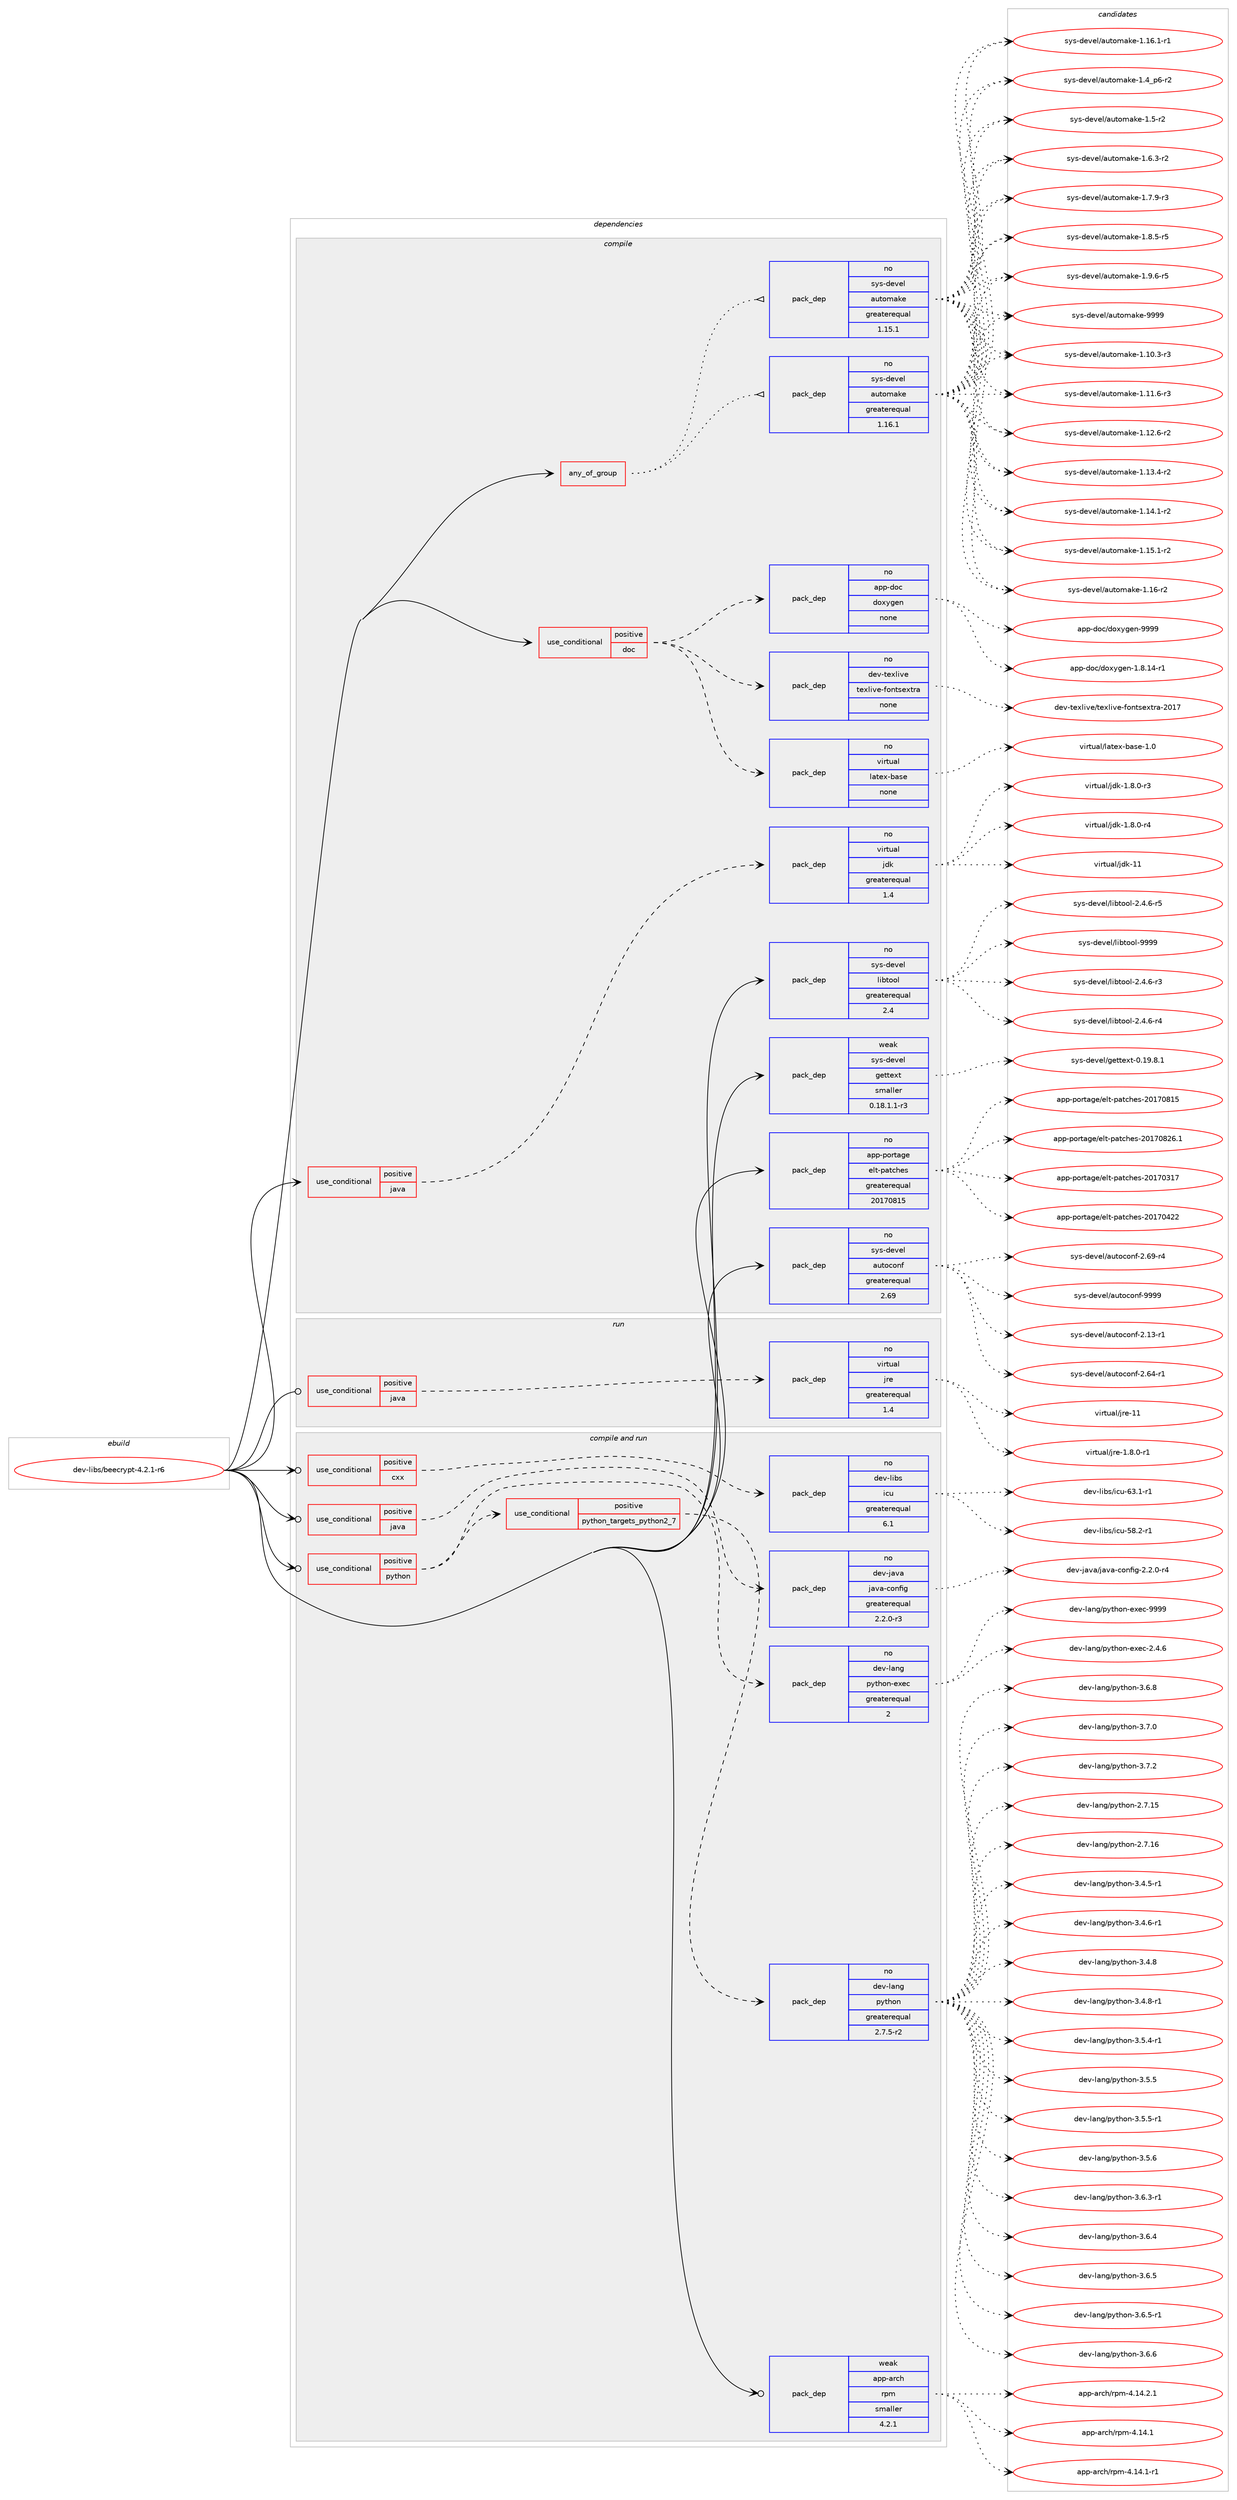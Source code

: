 digraph prolog {

# *************
# Graph options
# *************

newrank=true;
concentrate=true;
compound=true;
graph [rankdir=LR,fontname=Helvetica,fontsize=10,ranksep=1.5];#, ranksep=2.5, nodesep=0.2];
edge  [arrowhead=vee];
node  [fontname=Helvetica,fontsize=10];

# **********
# The ebuild
# **********

subgraph cluster_leftcol {
color=gray;
rank=same;
label=<<i>ebuild</i>>;
id [label="dev-libs/beecrypt-4.2.1-r6", color=red, width=4, href="../dev-libs/beecrypt-4.2.1-r6.svg"];
}

# ****************
# The dependencies
# ****************

subgraph cluster_midcol {
color=gray;
label=<<i>dependencies</i>>;
subgraph cluster_compile {
fillcolor="#eeeeee";
style=filled;
label=<<i>compile</i>>;
subgraph any22102 {
dependency1364269 [label=<<TABLE BORDER="0" CELLBORDER="1" CELLSPACING="0" CELLPADDING="4"><TR><TD CELLPADDING="10">any_of_group</TD></TR></TABLE>>, shape=none, color=red];subgraph pack976356 {
dependency1364270 [label=<<TABLE BORDER="0" CELLBORDER="1" CELLSPACING="0" CELLPADDING="4" WIDTH="220"><TR><TD ROWSPAN="6" CELLPADDING="30">pack_dep</TD></TR><TR><TD WIDTH="110">no</TD></TR><TR><TD>sys-devel</TD></TR><TR><TD>automake</TD></TR><TR><TD>greaterequal</TD></TR><TR><TD>1.16.1</TD></TR></TABLE>>, shape=none, color=blue];
}
dependency1364269:e -> dependency1364270:w [weight=20,style="dotted",arrowhead="oinv"];
subgraph pack976357 {
dependency1364271 [label=<<TABLE BORDER="0" CELLBORDER="1" CELLSPACING="0" CELLPADDING="4" WIDTH="220"><TR><TD ROWSPAN="6" CELLPADDING="30">pack_dep</TD></TR><TR><TD WIDTH="110">no</TD></TR><TR><TD>sys-devel</TD></TR><TR><TD>automake</TD></TR><TR><TD>greaterequal</TD></TR><TR><TD>1.15.1</TD></TR></TABLE>>, shape=none, color=blue];
}
dependency1364269:e -> dependency1364271:w [weight=20,style="dotted",arrowhead="oinv"];
}
id:e -> dependency1364269:w [weight=20,style="solid",arrowhead="vee"];
subgraph cond365259 {
dependency1364272 [label=<<TABLE BORDER="0" CELLBORDER="1" CELLSPACING="0" CELLPADDING="4"><TR><TD ROWSPAN="3" CELLPADDING="10">use_conditional</TD></TR><TR><TD>positive</TD></TR><TR><TD>doc</TD></TR></TABLE>>, shape=none, color=red];
subgraph pack976358 {
dependency1364273 [label=<<TABLE BORDER="0" CELLBORDER="1" CELLSPACING="0" CELLPADDING="4" WIDTH="220"><TR><TD ROWSPAN="6" CELLPADDING="30">pack_dep</TD></TR><TR><TD WIDTH="110">no</TD></TR><TR><TD>app-doc</TD></TR><TR><TD>doxygen</TD></TR><TR><TD>none</TD></TR><TR><TD></TD></TR></TABLE>>, shape=none, color=blue];
}
dependency1364272:e -> dependency1364273:w [weight=20,style="dashed",arrowhead="vee"];
subgraph pack976359 {
dependency1364274 [label=<<TABLE BORDER="0" CELLBORDER="1" CELLSPACING="0" CELLPADDING="4" WIDTH="220"><TR><TD ROWSPAN="6" CELLPADDING="30">pack_dep</TD></TR><TR><TD WIDTH="110">no</TD></TR><TR><TD>virtual</TD></TR><TR><TD>latex-base</TD></TR><TR><TD>none</TD></TR><TR><TD></TD></TR></TABLE>>, shape=none, color=blue];
}
dependency1364272:e -> dependency1364274:w [weight=20,style="dashed",arrowhead="vee"];
subgraph pack976360 {
dependency1364275 [label=<<TABLE BORDER="0" CELLBORDER="1" CELLSPACING="0" CELLPADDING="4" WIDTH="220"><TR><TD ROWSPAN="6" CELLPADDING="30">pack_dep</TD></TR><TR><TD WIDTH="110">no</TD></TR><TR><TD>dev-texlive</TD></TR><TR><TD>texlive-fontsextra</TD></TR><TR><TD>none</TD></TR><TR><TD></TD></TR></TABLE>>, shape=none, color=blue];
}
dependency1364272:e -> dependency1364275:w [weight=20,style="dashed",arrowhead="vee"];
}
id:e -> dependency1364272:w [weight=20,style="solid",arrowhead="vee"];
subgraph cond365260 {
dependency1364276 [label=<<TABLE BORDER="0" CELLBORDER="1" CELLSPACING="0" CELLPADDING="4"><TR><TD ROWSPAN="3" CELLPADDING="10">use_conditional</TD></TR><TR><TD>positive</TD></TR><TR><TD>java</TD></TR></TABLE>>, shape=none, color=red];
subgraph pack976361 {
dependency1364277 [label=<<TABLE BORDER="0" CELLBORDER="1" CELLSPACING="0" CELLPADDING="4" WIDTH="220"><TR><TD ROWSPAN="6" CELLPADDING="30">pack_dep</TD></TR><TR><TD WIDTH="110">no</TD></TR><TR><TD>virtual</TD></TR><TR><TD>jdk</TD></TR><TR><TD>greaterequal</TD></TR><TR><TD>1.4</TD></TR></TABLE>>, shape=none, color=blue];
}
dependency1364276:e -> dependency1364277:w [weight=20,style="dashed",arrowhead="vee"];
}
id:e -> dependency1364276:w [weight=20,style="solid",arrowhead="vee"];
subgraph pack976362 {
dependency1364278 [label=<<TABLE BORDER="0" CELLBORDER="1" CELLSPACING="0" CELLPADDING="4" WIDTH="220"><TR><TD ROWSPAN="6" CELLPADDING="30">pack_dep</TD></TR><TR><TD WIDTH="110">no</TD></TR><TR><TD>app-portage</TD></TR><TR><TD>elt-patches</TD></TR><TR><TD>greaterequal</TD></TR><TR><TD>20170815</TD></TR></TABLE>>, shape=none, color=blue];
}
id:e -> dependency1364278:w [weight=20,style="solid",arrowhead="vee"];
subgraph pack976363 {
dependency1364279 [label=<<TABLE BORDER="0" CELLBORDER="1" CELLSPACING="0" CELLPADDING="4" WIDTH="220"><TR><TD ROWSPAN="6" CELLPADDING="30">pack_dep</TD></TR><TR><TD WIDTH="110">no</TD></TR><TR><TD>sys-devel</TD></TR><TR><TD>autoconf</TD></TR><TR><TD>greaterequal</TD></TR><TR><TD>2.69</TD></TR></TABLE>>, shape=none, color=blue];
}
id:e -> dependency1364279:w [weight=20,style="solid",arrowhead="vee"];
subgraph pack976364 {
dependency1364280 [label=<<TABLE BORDER="0" CELLBORDER="1" CELLSPACING="0" CELLPADDING="4" WIDTH="220"><TR><TD ROWSPAN="6" CELLPADDING="30">pack_dep</TD></TR><TR><TD WIDTH="110">no</TD></TR><TR><TD>sys-devel</TD></TR><TR><TD>libtool</TD></TR><TR><TD>greaterequal</TD></TR><TR><TD>2.4</TD></TR></TABLE>>, shape=none, color=blue];
}
id:e -> dependency1364280:w [weight=20,style="solid",arrowhead="vee"];
subgraph pack976365 {
dependency1364281 [label=<<TABLE BORDER="0" CELLBORDER="1" CELLSPACING="0" CELLPADDING="4" WIDTH="220"><TR><TD ROWSPAN="6" CELLPADDING="30">pack_dep</TD></TR><TR><TD WIDTH="110">weak</TD></TR><TR><TD>sys-devel</TD></TR><TR><TD>gettext</TD></TR><TR><TD>smaller</TD></TR><TR><TD>0.18.1.1-r3</TD></TR></TABLE>>, shape=none, color=blue];
}
id:e -> dependency1364281:w [weight=20,style="solid",arrowhead="vee"];
}
subgraph cluster_compileandrun {
fillcolor="#eeeeee";
style=filled;
label=<<i>compile and run</i>>;
subgraph cond365261 {
dependency1364282 [label=<<TABLE BORDER="0" CELLBORDER="1" CELLSPACING="0" CELLPADDING="4"><TR><TD ROWSPAN="3" CELLPADDING="10">use_conditional</TD></TR><TR><TD>positive</TD></TR><TR><TD>cxx</TD></TR></TABLE>>, shape=none, color=red];
subgraph pack976366 {
dependency1364283 [label=<<TABLE BORDER="0" CELLBORDER="1" CELLSPACING="0" CELLPADDING="4" WIDTH="220"><TR><TD ROWSPAN="6" CELLPADDING="30">pack_dep</TD></TR><TR><TD WIDTH="110">no</TD></TR><TR><TD>dev-libs</TD></TR><TR><TD>icu</TD></TR><TR><TD>greaterequal</TD></TR><TR><TD>6.1</TD></TR></TABLE>>, shape=none, color=blue];
}
dependency1364282:e -> dependency1364283:w [weight=20,style="dashed",arrowhead="vee"];
}
id:e -> dependency1364282:w [weight=20,style="solid",arrowhead="odotvee"];
subgraph cond365262 {
dependency1364284 [label=<<TABLE BORDER="0" CELLBORDER="1" CELLSPACING="0" CELLPADDING="4"><TR><TD ROWSPAN="3" CELLPADDING="10">use_conditional</TD></TR><TR><TD>positive</TD></TR><TR><TD>java</TD></TR></TABLE>>, shape=none, color=red];
subgraph pack976367 {
dependency1364285 [label=<<TABLE BORDER="0" CELLBORDER="1" CELLSPACING="0" CELLPADDING="4" WIDTH="220"><TR><TD ROWSPAN="6" CELLPADDING="30">pack_dep</TD></TR><TR><TD WIDTH="110">no</TD></TR><TR><TD>dev-java</TD></TR><TR><TD>java-config</TD></TR><TR><TD>greaterequal</TD></TR><TR><TD>2.2.0-r3</TD></TR></TABLE>>, shape=none, color=blue];
}
dependency1364284:e -> dependency1364285:w [weight=20,style="dashed",arrowhead="vee"];
}
id:e -> dependency1364284:w [weight=20,style="solid",arrowhead="odotvee"];
subgraph cond365263 {
dependency1364286 [label=<<TABLE BORDER="0" CELLBORDER="1" CELLSPACING="0" CELLPADDING="4"><TR><TD ROWSPAN="3" CELLPADDING="10">use_conditional</TD></TR><TR><TD>positive</TD></TR><TR><TD>python</TD></TR></TABLE>>, shape=none, color=red];
subgraph cond365264 {
dependency1364287 [label=<<TABLE BORDER="0" CELLBORDER="1" CELLSPACING="0" CELLPADDING="4"><TR><TD ROWSPAN="3" CELLPADDING="10">use_conditional</TD></TR><TR><TD>positive</TD></TR><TR><TD>python_targets_python2_7</TD></TR></TABLE>>, shape=none, color=red];
subgraph pack976368 {
dependency1364288 [label=<<TABLE BORDER="0" CELLBORDER="1" CELLSPACING="0" CELLPADDING="4" WIDTH="220"><TR><TD ROWSPAN="6" CELLPADDING="30">pack_dep</TD></TR><TR><TD WIDTH="110">no</TD></TR><TR><TD>dev-lang</TD></TR><TR><TD>python</TD></TR><TR><TD>greaterequal</TD></TR><TR><TD>2.7.5-r2</TD></TR></TABLE>>, shape=none, color=blue];
}
dependency1364287:e -> dependency1364288:w [weight=20,style="dashed",arrowhead="vee"];
}
dependency1364286:e -> dependency1364287:w [weight=20,style="dashed",arrowhead="vee"];
subgraph pack976369 {
dependency1364289 [label=<<TABLE BORDER="0" CELLBORDER="1" CELLSPACING="0" CELLPADDING="4" WIDTH="220"><TR><TD ROWSPAN="6" CELLPADDING="30">pack_dep</TD></TR><TR><TD WIDTH="110">no</TD></TR><TR><TD>dev-lang</TD></TR><TR><TD>python-exec</TD></TR><TR><TD>greaterequal</TD></TR><TR><TD>2</TD></TR></TABLE>>, shape=none, color=blue];
}
dependency1364286:e -> dependency1364289:w [weight=20,style="dashed",arrowhead="vee"];
}
id:e -> dependency1364286:w [weight=20,style="solid",arrowhead="odotvee"];
subgraph pack976370 {
dependency1364290 [label=<<TABLE BORDER="0" CELLBORDER="1" CELLSPACING="0" CELLPADDING="4" WIDTH="220"><TR><TD ROWSPAN="6" CELLPADDING="30">pack_dep</TD></TR><TR><TD WIDTH="110">weak</TD></TR><TR><TD>app-arch</TD></TR><TR><TD>rpm</TD></TR><TR><TD>smaller</TD></TR><TR><TD>4.2.1</TD></TR></TABLE>>, shape=none, color=blue];
}
id:e -> dependency1364290:w [weight=20,style="solid",arrowhead="odotvee"];
}
subgraph cluster_run {
fillcolor="#eeeeee";
style=filled;
label=<<i>run</i>>;
subgraph cond365265 {
dependency1364291 [label=<<TABLE BORDER="0" CELLBORDER="1" CELLSPACING="0" CELLPADDING="4"><TR><TD ROWSPAN="3" CELLPADDING="10">use_conditional</TD></TR><TR><TD>positive</TD></TR><TR><TD>java</TD></TR></TABLE>>, shape=none, color=red];
subgraph pack976371 {
dependency1364292 [label=<<TABLE BORDER="0" CELLBORDER="1" CELLSPACING="0" CELLPADDING="4" WIDTH="220"><TR><TD ROWSPAN="6" CELLPADDING="30">pack_dep</TD></TR><TR><TD WIDTH="110">no</TD></TR><TR><TD>virtual</TD></TR><TR><TD>jre</TD></TR><TR><TD>greaterequal</TD></TR><TR><TD>1.4</TD></TR></TABLE>>, shape=none, color=blue];
}
dependency1364291:e -> dependency1364292:w [weight=20,style="dashed",arrowhead="vee"];
}
id:e -> dependency1364291:w [weight=20,style="solid",arrowhead="odot"];
}
}

# **************
# The candidates
# **************

subgraph cluster_choices {
rank=same;
color=gray;
label=<<i>candidates</i>>;

subgraph choice976356 {
color=black;
nodesep=1;
choice11512111545100101118101108479711711611110997107101454946494846514511451 [label="sys-devel/automake-1.10.3-r3", color=red, width=4,href="../sys-devel/automake-1.10.3-r3.svg"];
choice11512111545100101118101108479711711611110997107101454946494946544511451 [label="sys-devel/automake-1.11.6-r3", color=red, width=4,href="../sys-devel/automake-1.11.6-r3.svg"];
choice11512111545100101118101108479711711611110997107101454946495046544511450 [label="sys-devel/automake-1.12.6-r2", color=red, width=4,href="../sys-devel/automake-1.12.6-r2.svg"];
choice11512111545100101118101108479711711611110997107101454946495146524511450 [label="sys-devel/automake-1.13.4-r2", color=red, width=4,href="../sys-devel/automake-1.13.4-r2.svg"];
choice11512111545100101118101108479711711611110997107101454946495246494511450 [label="sys-devel/automake-1.14.1-r2", color=red, width=4,href="../sys-devel/automake-1.14.1-r2.svg"];
choice11512111545100101118101108479711711611110997107101454946495346494511450 [label="sys-devel/automake-1.15.1-r2", color=red, width=4,href="../sys-devel/automake-1.15.1-r2.svg"];
choice1151211154510010111810110847971171161111099710710145494649544511450 [label="sys-devel/automake-1.16-r2", color=red, width=4,href="../sys-devel/automake-1.16-r2.svg"];
choice11512111545100101118101108479711711611110997107101454946495446494511449 [label="sys-devel/automake-1.16.1-r1", color=red, width=4,href="../sys-devel/automake-1.16.1-r1.svg"];
choice115121115451001011181011084797117116111109971071014549465295112544511450 [label="sys-devel/automake-1.4_p6-r2", color=red, width=4,href="../sys-devel/automake-1.4_p6-r2.svg"];
choice11512111545100101118101108479711711611110997107101454946534511450 [label="sys-devel/automake-1.5-r2", color=red, width=4,href="../sys-devel/automake-1.5-r2.svg"];
choice115121115451001011181011084797117116111109971071014549465446514511450 [label="sys-devel/automake-1.6.3-r2", color=red, width=4,href="../sys-devel/automake-1.6.3-r2.svg"];
choice115121115451001011181011084797117116111109971071014549465546574511451 [label="sys-devel/automake-1.7.9-r3", color=red, width=4,href="../sys-devel/automake-1.7.9-r3.svg"];
choice115121115451001011181011084797117116111109971071014549465646534511453 [label="sys-devel/automake-1.8.5-r5", color=red, width=4,href="../sys-devel/automake-1.8.5-r5.svg"];
choice115121115451001011181011084797117116111109971071014549465746544511453 [label="sys-devel/automake-1.9.6-r5", color=red, width=4,href="../sys-devel/automake-1.9.6-r5.svg"];
choice115121115451001011181011084797117116111109971071014557575757 [label="sys-devel/automake-9999", color=red, width=4,href="../sys-devel/automake-9999.svg"];
dependency1364270:e -> choice11512111545100101118101108479711711611110997107101454946494846514511451:w [style=dotted,weight="100"];
dependency1364270:e -> choice11512111545100101118101108479711711611110997107101454946494946544511451:w [style=dotted,weight="100"];
dependency1364270:e -> choice11512111545100101118101108479711711611110997107101454946495046544511450:w [style=dotted,weight="100"];
dependency1364270:e -> choice11512111545100101118101108479711711611110997107101454946495146524511450:w [style=dotted,weight="100"];
dependency1364270:e -> choice11512111545100101118101108479711711611110997107101454946495246494511450:w [style=dotted,weight="100"];
dependency1364270:e -> choice11512111545100101118101108479711711611110997107101454946495346494511450:w [style=dotted,weight="100"];
dependency1364270:e -> choice1151211154510010111810110847971171161111099710710145494649544511450:w [style=dotted,weight="100"];
dependency1364270:e -> choice11512111545100101118101108479711711611110997107101454946495446494511449:w [style=dotted,weight="100"];
dependency1364270:e -> choice115121115451001011181011084797117116111109971071014549465295112544511450:w [style=dotted,weight="100"];
dependency1364270:e -> choice11512111545100101118101108479711711611110997107101454946534511450:w [style=dotted,weight="100"];
dependency1364270:e -> choice115121115451001011181011084797117116111109971071014549465446514511450:w [style=dotted,weight="100"];
dependency1364270:e -> choice115121115451001011181011084797117116111109971071014549465546574511451:w [style=dotted,weight="100"];
dependency1364270:e -> choice115121115451001011181011084797117116111109971071014549465646534511453:w [style=dotted,weight="100"];
dependency1364270:e -> choice115121115451001011181011084797117116111109971071014549465746544511453:w [style=dotted,weight="100"];
dependency1364270:e -> choice115121115451001011181011084797117116111109971071014557575757:w [style=dotted,weight="100"];
}
subgraph choice976357 {
color=black;
nodesep=1;
choice11512111545100101118101108479711711611110997107101454946494846514511451 [label="sys-devel/automake-1.10.3-r3", color=red, width=4,href="../sys-devel/automake-1.10.3-r3.svg"];
choice11512111545100101118101108479711711611110997107101454946494946544511451 [label="sys-devel/automake-1.11.6-r3", color=red, width=4,href="../sys-devel/automake-1.11.6-r3.svg"];
choice11512111545100101118101108479711711611110997107101454946495046544511450 [label="sys-devel/automake-1.12.6-r2", color=red, width=4,href="../sys-devel/automake-1.12.6-r2.svg"];
choice11512111545100101118101108479711711611110997107101454946495146524511450 [label="sys-devel/automake-1.13.4-r2", color=red, width=4,href="../sys-devel/automake-1.13.4-r2.svg"];
choice11512111545100101118101108479711711611110997107101454946495246494511450 [label="sys-devel/automake-1.14.1-r2", color=red, width=4,href="../sys-devel/automake-1.14.1-r2.svg"];
choice11512111545100101118101108479711711611110997107101454946495346494511450 [label="sys-devel/automake-1.15.1-r2", color=red, width=4,href="../sys-devel/automake-1.15.1-r2.svg"];
choice1151211154510010111810110847971171161111099710710145494649544511450 [label="sys-devel/automake-1.16-r2", color=red, width=4,href="../sys-devel/automake-1.16-r2.svg"];
choice11512111545100101118101108479711711611110997107101454946495446494511449 [label="sys-devel/automake-1.16.1-r1", color=red, width=4,href="../sys-devel/automake-1.16.1-r1.svg"];
choice115121115451001011181011084797117116111109971071014549465295112544511450 [label="sys-devel/automake-1.4_p6-r2", color=red, width=4,href="../sys-devel/automake-1.4_p6-r2.svg"];
choice11512111545100101118101108479711711611110997107101454946534511450 [label="sys-devel/automake-1.5-r2", color=red, width=4,href="../sys-devel/automake-1.5-r2.svg"];
choice115121115451001011181011084797117116111109971071014549465446514511450 [label="sys-devel/automake-1.6.3-r2", color=red, width=4,href="../sys-devel/automake-1.6.3-r2.svg"];
choice115121115451001011181011084797117116111109971071014549465546574511451 [label="sys-devel/automake-1.7.9-r3", color=red, width=4,href="../sys-devel/automake-1.7.9-r3.svg"];
choice115121115451001011181011084797117116111109971071014549465646534511453 [label="sys-devel/automake-1.8.5-r5", color=red, width=4,href="../sys-devel/automake-1.8.5-r5.svg"];
choice115121115451001011181011084797117116111109971071014549465746544511453 [label="sys-devel/automake-1.9.6-r5", color=red, width=4,href="../sys-devel/automake-1.9.6-r5.svg"];
choice115121115451001011181011084797117116111109971071014557575757 [label="sys-devel/automake-9999", color=red, width=4,href="../sys-devel/automake-9999.svg"];
dependency1364271:e -> choice11512111545100101118101108479711711611110997107101454946494846514511451:w [style=dotted,weight="100"];
dependency1364271:e -> choice11512111545100101118101108479711711611110997107101454946494946544511451:w [style=dotted,weight="100"];
dependency1364271:e -> choice11512111545100101118101108479711711611110997107101454946495046544511450:w [style=dotted,weight="100"];
dependency1364271:e -> choice11512111545100101118101108479711711611110997107101454946495146524511450:w [style=dotted,weight="100"];
dependency1364271:e -> choice11512111545100101118101108479711711611110997107101454946495246494511450:w [style=dotted,weight="100"];
dependency1364271:e -> choice11512111545100101118101108479711711611110997107101454946495346494511450:w [style=dotted,weight="100"];
dependency1364271:e -> choice1151211154510010111810110847971171161111099710710145494649544511450:w [style=dotted,weight="100"];
dependency1364271:e -> choice11512111545100101118101108479711711611110997107101454946495446494511449:w [style=dotted,weight="100"];
dependency1364271:e -> choice115121115451001011181011084797117116111109971071014549465295112544511450:w [style=dotted,weight="100"];
dependency1364271:e -> choice11512111545100101118101108479711711611110997107101454946534511450:w [style=dotted,weight="100"];
dependency1364271:e -> choice115121115451001011181011084797117116111109971071014549465446514511450:w [style=dotted,weight="100"];
dependency1364271:e -> choice115121115451001011181011084797117116111109971071014549465546574511451:w [style=dotted,weight="100"];
dependency1364271:e -> choice115121115451001011181011084797117116111109971071014549465646534511453:w [style=dotted,weight="100"];
dependency1364271:e -> choice115121115451001011181011084797117116111109971071014549465746544511453:w [style=dotted,weight="100"];
dependency1364271:e -> choice115121115451001011181011084797117116111109971071014557575757:w [style=dotted,weight="100"];
}
subgraph choice976358 {
color=black;
nodesep=1;
choice97112112451001119947100111120121103101110454946564649524511449 [label="app-doc/doxygen-1.8.14-r1", color=red, width=4,href="../app-doc/doxygen-1.8.14-r1.svg"];
choice971121124510011199471001111201211031011104557575757 [label="app-doc/doxygen-9999", color=red, width=4,href="../app-doc/doxygen-9999.svg"];
dependency1364273:e -> choice97112112451001119947100111120121103101110454946564649524511449:w [style=dotted,weight="100"];
dependency1364273:e -> choice971121124510011199471001111201211031011104557575757:w [style=dotted,weight="100"];
}
subgraph choice976359 {
color=black;
nodesep=1;
choice11810511411611797108471089711610112045989711510145494648 [label="virtual/latex-base-1.0", color=red, width=4,href="../virtual/latex-base-1.0.svg"];
dependency1364274:e -> choice11810511411611797108471089711610112045989711510145494648:w [style=dotted,weight="100"];
}
subgraph choice976360 {
color=black;
nodesep=1;
choice100101118451161011201081051181014711610112010810511810145102111110116115101120116114974550484955 [label="dev-texlive/texlive-fontsextra-2017", color=red, width=4,href="../dev-texlive/texlive-fontsextra-2017.svg"];
dependency1364275:e -> choice100101118451161011201081051181014711610112010810511810145102111110116115101120116114974550484955:w [style=dotted,weight="100"];
}
subgraph choice976361 {
color=black;
nodesep=1;
choice11810511411611797108471061001074549465646484511451 [label="virtual/jdk-1.8.0-r3", color=red, width=4,href="../virtual/jdk-1.8.0-r3.svg"];
choice11810511411611797108471061001074549465646484511452 [label="virtual/jdk-1.8.0-r4", color=red, width=4,href="../virtual/jdk-1.8.0-r4.svg"];
choice1181051141161179710847106100107454949 [label="virtual/jdk-11", color=red, width=4,href="../virtual/jdk-11.svg"];
dependency1364277:e -> choice11810511411611797108471061001074549465646484511451:w [style=dotted,weight="100"];
dependency1364277:e -> choice11810511411611797108471061001074549465646484511452:w [style=dotted,weight="100"];
dependency1364277:e -> choice1181051141161179710847106100107454949:w [style=dotted,weight="100"];
}
subgraph choice976362 {
color=black;
nodesep=1;
choice97112112451121111141169710310147101108116451129711699104101115455048495548514955 [label="app-portage/elt-patches-20170317", color=red, width=4,href="../app-portage/elt-patches-20170317.svg"];
choice97112112451121111141169710310147101108116451129711699104101115455048495548525050 [label="app-portage/elt-patches-20170422", color=red, width=4,href="../app-portage/elt-patches-20170422.svg"];
choice97112112451121111141169710310147101108116451129711699104101115455048495548564953 [label="app-portage/elt-patches-20170815", color=red, width=4,href="../app-portage/elt-patches-20170815.svg"];
choice971121124511211111411697103101471011081164511297116991041011154550484955485650544649 [label="app-portage/elt-patches-20170826.1", color=red, width=4,href="../app-portage/elt-patches-20170826.1.svg"];
dependency1364278:e -> choice97112112451121111141169710310147101108116451129711699104101115455048495548514955:w [style=dotted,weight="100"];
dependency1364278:e -> choice97112112451121111141169710310147101108116451129711699104101115455048495548525050:w [style=dotted,weight="100"];
dependency1364278:e -> choice97112112451121111141169710310147101108116451129711699104101115455048495548564953:w [style=dotted,weight="100"];
dependency1364278:e -> choice971121124511211111411697103101471011081164511297116991041011154550484955485650544649:w [style=dotted,weight="100"];
}
subgraph choice976363 {
color=black;
nodesep=1;
choice1151211154510010111810110847971171161119911111010245504649514511449 [label="sys-devel/autoconf-2.13-r1", color=red, width=4,href="../sys-devel/autoconf-2.13-r1.svg"];
choice1151211154510010111810110847971171161119911111010245504654524511449 [label="sys-devel/autoconf-2.64-r1", color=red, width=4,href="../sys-devel/autoconf-2.64-r1.svg"];
choice1151211154510010111810110847971171161119911111010245504654574511452 [label="sys-devel/autoconf-2.69-r4", color=red, width=4,href="../sys-devel/autoconf-2.69-r4.svg"];
choice115121115451001011181011084797117116111991111101024557575757 [label="sys-devel/autoconf-9999", color=red, width=4,href="../sys-devel/autoconf-9999.svg"];
dependency1364279:e -> choice1151211154510010111810110847971171161119911111010245504649514511449:w [style=dotted,weight="100"];
dependency1364279:e -> choice1151211154510010111810110847971171161119911111010245504654524511449:w [style=dotted,weight="100"];
dependency1364279:e -> choice1151211154510010111810110847971171161119911111010245504654574511452:w [style=dotted,weight="100"];
dependency1364279:e -> choice115121115451001011181011084797117116111991111101024557575757:w [style=dotted,weight="100"];
}
subgraph choice976364 {
color=black;
nodesep=1;
choice1151211154510010111810110847108105981161111111084550465246544511451 [label="sys-devel/libtool-2.4.6-r3", color=red, width=4,href="../sys-devel/libtool-2.4.6-r3.svg"];
choice1151211154510010111810110847108105981161111111084550465246544511452 [label="sys-devel/libtool-2.4.6-r4", color=red, width=4,href="../sys-devel/libtool-2.4.6-r4.svg"];
choice1151211154510010111810110847108105981161111111084550465246544511453 [label="sys-devel/libtool-2.4.6-r5", color=red, width=4,href="../sys-devel/libtool-2.4.6-r5.svg"];
choice1151211154510010111810110847108105981161111111084557575757 [label="sys-devel/libtool-9999", color=red, width=4,href="../sys-devel/libtool-9999.svg"];
dependency1364280:e -> choice1151211154510010111810110847108105981161111111084550465246544511451:w [style=dotted,weight="100"];
dependency1364280:e -> choice1151211154510010111810110847108105981161111111084550465246544511452:w [style=dotted,weight="100"];
dependency1364280:e -> choice1151211154510010111810110847108105981161111111084550465246544511453:w [style=dotted,weight="100"];
dependency1364280:e -> choice1151211154510010111810110847108105981161111111084557575757:w [style=dotted,weight="100"];
}
subgraph choice976365 {
color=black;
nodesep=1;
choice1151211154510010111810110847103101116116101120116454846495746564649 [label="sys-devel/gettext-0.19.8.1", color=red, width=4,href="../sys-devel/gettext-0.19.8.1.svg"];
dependency1364281:e -> choice1151211154510010111810110847103101116116101120116454846495746564649:w [style=dotted,weight="100"];
}
subgraph choice976366 {
color=black;
nodesep=1;
choice1001011184510810598115471059911745535646504511449 [label="dev-libs/icu-58.2-r1", color=red, width=4,href="../dev-libs/icu-58.2-r1.svg"];
choice1001011184510810598115471059911745545146494511449 [label="dev-libs/icu-63.1-r1", color=red, width=4,href="../dev-libs/icu-63.1-r1.svg"];
dependency1364283:e -> choice1001011184510810598115471059911745535646504511449:w [style=dotted,weight="100"];
dependency1364283:e -> choice1001011184510810598115471059911745545146494511449:w [style=dotted,weight="100"];
}
subgraph choice976367 {
color=black;
nodesep=1;
choice10010111845106971189747106971189745991111101021051034550465046484511452 [label="dev-java/java-config-2.2.0-r4", color=red, width=4,href="../dev-java/java-config-2.2.0-r4.svg"];
dependency1364285:e -> choice10010111845106971189747106971189745991111101021051034550465046484511452:w [style=dotted,weight="100"];
}
subgraph choice976368 {
color=black;
nodesep=1;
choice10010111845108971101034711212111610411111045504655464953 [label="dev-lang/python-2.7.15", color=red, width=4,href="../dev-lang/python-2.7.15.svg"];
choice10010111845108971101034711212111610411111045504655464954 [label="dev-lang/python-2.7.16", color=red, width=4,href="../dev-lang/python-2.7.16.svg"];
choice1001011184510897110103471121211161041111104551465246534511449 [label="dev-lang/python-3.4.5-r1", color=red, width=4,href="../dev-lang/python-3.4.5-r1.svg"];
choice1001011184510897110103471121211161041111104551465246544511449 [label="dev-lang/python-3.4.6-r1", color=red, width=4,href="../dev-lang/python-3.4.6-r1.svg"];
choice100101118451089711010347112121116104111110455146524656 [label="dev-lang/python-3.4.8", color=red, width=4,href="../dev-lang/python-3.4.8.svg"];
choice1001011184510897110103471121211161041111104551465246564511449 [label="dev-lang/python-3.4.8-r1", color=red, width=4,href="../dev-lang/python-3.4.8-r1.svg"];
choice1001011184510897110103471121211161041111104551465346524511449 [label="dev-lang/python-3.5.4-r1", color=red, width=4,href="../dev-lang/python-3.5.4-r1.svg"];
choice100101118451089711010347112121116104111110455146534653 [label="dev-lang/python-3.5.5", color=red, width=4,href="../dev-lang/python-3.5.5.svg"];
choice1001011184510897110103471121211161041111104551465346534511449 [label="dev-lang/python-3.5.5-r1", color=red, width=4,href="../dev-lang/python-3.5.5-r1.svg"];
choice100101118451089711010347112121116104111110455146534654 [label="dev-lang/python-3.5.6", color=red, width=4,href="../dev-lang/python-3.5.6.svg"];
choice1001011184510897110103471121211161041111104551465446514511449 [label="dev-lang/python-3.6.3-r1", color=red, width=4,href="../dev-lang/python-3.6.3-r1.svg"];
choice100101118451089711010347112121116104111110455146544652 [label="dev-lang/python-3.6.4", color=red, width=4,href="../dev-lang/python-3.6.4.svg"];
choice100101118451089711010347112121116104111110455146544653 [label="dev-lang/python-3.6.5", color=red, width=4,href="../dev-lang/python-3.6.5.svg"];
choice1001011184510897110103471121211161041111104551465446534511449 [label="dev-lang/python-3.6.5-r1", color=red, width=4,href="../dev-lang/python-3.6.5-r1.svg"];
choice100101118451089711010347112121116104111110455146544654 [label="dev-lang/python-3.6.6", color=red, width=4,href="../dev-lang/python-3.6.6.svg"];
choice100101118451089711010347112121116104111110455146544656 [label="dev-lang/python-3.6.8", color=red, width=4,href="../dev-lang/python-3.6.8.svg"];
choice100101118451089711010347112121116104111110455146554648 [label="dev-lang/python-3.7.0", color=red, width=4,href="../dev-lang/python-3.7.0.svg"];
choice100101118451089711010347112121116104111110455146554650 [label="dev-lang/python-3.7.2", color=red, width=4,href="../dev-lang/python-3.7.2.svg"];
dependency1364288:e -> choice10010111845108971101034711212111610411111045504655464953:w [style=dotted,weight="100"];
dependency1364288:e -> choice10010111845108971101034711212111610411111045504655464954:w [style=dotted,weight="100"];
dependency1364288:e -> choice1001011184510897110103471121211161041111104551465246534511449:w [style=dotted,weight="100"];
dependency1364288:e -> choice1001011184510897110103471121211161041111104551465246544511449:w [style=dotted,weight="100"];
dependency1364288:e -> choice100101118451089711010347112121116104111110455146524656:w [style=dotted,weight="100"];
dependency1364288:e -> choice1001011184510897110103471121211161041111104551465246564511449:w [style=dotted,weight="100"];
dependency1364288:e -> choice1001011184510897110103471121211161041111104551465346524511449:w [style=dotted,weight="100"];
dependency1364288:e -> choice100101118451089711010347112121116104111110455146534653:w [style=dotted,weight="100"];
dependency1364288:e -> choice1001011184510897110103471121211161041111104551465346534511449:w [style=dotted,weight="100"];
dependency1364288:e -> choice100101118451089711010347112121116104111110455146534654:w [style=dotted,weight="100"];
dependency1364288:e -> choice1001011184510897110103471121211161041111104551465446514511449:w [style=dotted,weight="100"];
dependency1364288:e -> choice100101118451089711010347112121116104111110455146544652:w [style=dotted,weight="100"];
dependency1364288:e -> choice100101118451089711010347112121116104111110455146544653:w [style=dotted,weight="100"];
dependency1364288:e -> choice1001011184510897110103471121211161041111104551465446534511449:w [style=dotted,weight="100"];
dependency1364288:e -> choice100101118451089711010347112121116104111110455146544654:w [style=dotted,weight="100"];
dependency1364288:e -> choice100101118451089711010347112121116104111110455146544656:w [style=dotted,weight="100"];
dependency1364288:e -> choice100101118451089711010347112121116104111110455146554648:w [style=dotted,weight="100"];
dependency1364288:e -> choice100101118451089711010347112121116104111110455146554650:w [style=dotted,weight="100"];
}
subgraph choice976369 {
color=black;
nodesep=1;
choice1001011184510897110103471121211161041111104510112010199455046524654 [label="dev-lang/python-exec-2.4.6", color=red, width=4,href="../dev-lang/python-exec-2.4.6.svg"];
choice10010111845108971101034711212111610411111045101120101994557575757 [label="dev-lang/python-exec-9999", color=red, width=4,href="../dev-lang/python-exec-9999.svg"];
dependency1364289:e -> choice1001011184510897110103471121211161041111104510112010199455046524654:w [style=dotted,weight="100"];
dependency1364289:e -> choice10010111845108971101034711212111610411111045101120101994557575757:w [style=dotted,weight="100"];
}
subgraph choice976370 {
color=black;
nodesep=1;
choice971121124597114991044711411210945524649524649 [label="app-arch/rpm-4.14.1", color=red, width=4,href="../app-arch/rpm-4.14.1.svg"];
choice9711211245971149910447114112109455246495246494511449 [label="app-arch/rpm-4.14.1-r1", color=red, width=4,href="../app-arch/rpm-4.14.1-r1.svg"];
choice9711211245971149910447114112109455246495246504649 [label="app-arch/rpm-4.14.2.1", color=red, width=4,href="../app-arch/rpm-4.14.2.1.svg"];
dependency1364290:e -> choice971121124597114991044711411210945524649524649:w [style=dotted,weight="100"];
dependency1364290:e -> choice9711211245971149910447114112109455246495246494511449:w [style=dotted,weight="100"];
dependency1364290:e -> choice9711211245971149910447114112109455246495246504649:w [style=dotted,weight="100"];
}
subgraph choice976371 {
color=black;
nodesep=1;
choice11810511411611797108471061141014549465646484511449 [label="virtual/jre-1.8.0-r1", color=red, width=4,href="../virtual/jre-1.8.0-r1.svg"];
choice1181051141161179710847106114101454949 [label="virtual/jre-11", color=red, width=4,href="../virtual/jre-11.svg"];
dependency1364292:e -> choice11810511411611797108471061141014549465646484511449:w [style=dotted,weight="100"];
dependency1364292:e -> choice1181051141161179710847106114101454949:w [style=dotted,weight="100"];
}
}

}
